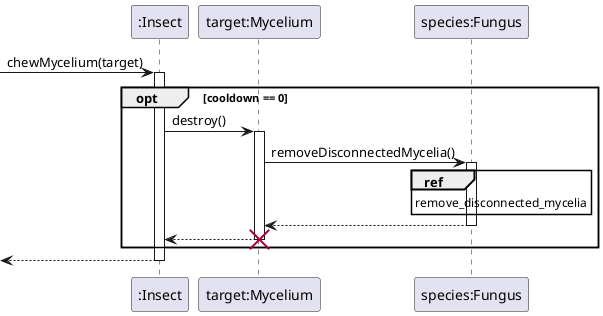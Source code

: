 @startuml

participant ":Insect" as insect
participant "target:Mycelium" as target
participant "species:Fungus" as species

-> insect : chewMycelium(target)
activate insect

opt cooldown == 0
    insect -> target : destroy()
    activate target

    target -> species : removeDisconnectedMycelia()
    activate species

    ref over species
        remove_disconnected_mycelia
    end ref

    target <-- species
    deactivate species

    insect <-- target
    destroy target
end

<-- insect
deactivate insect

@enduml